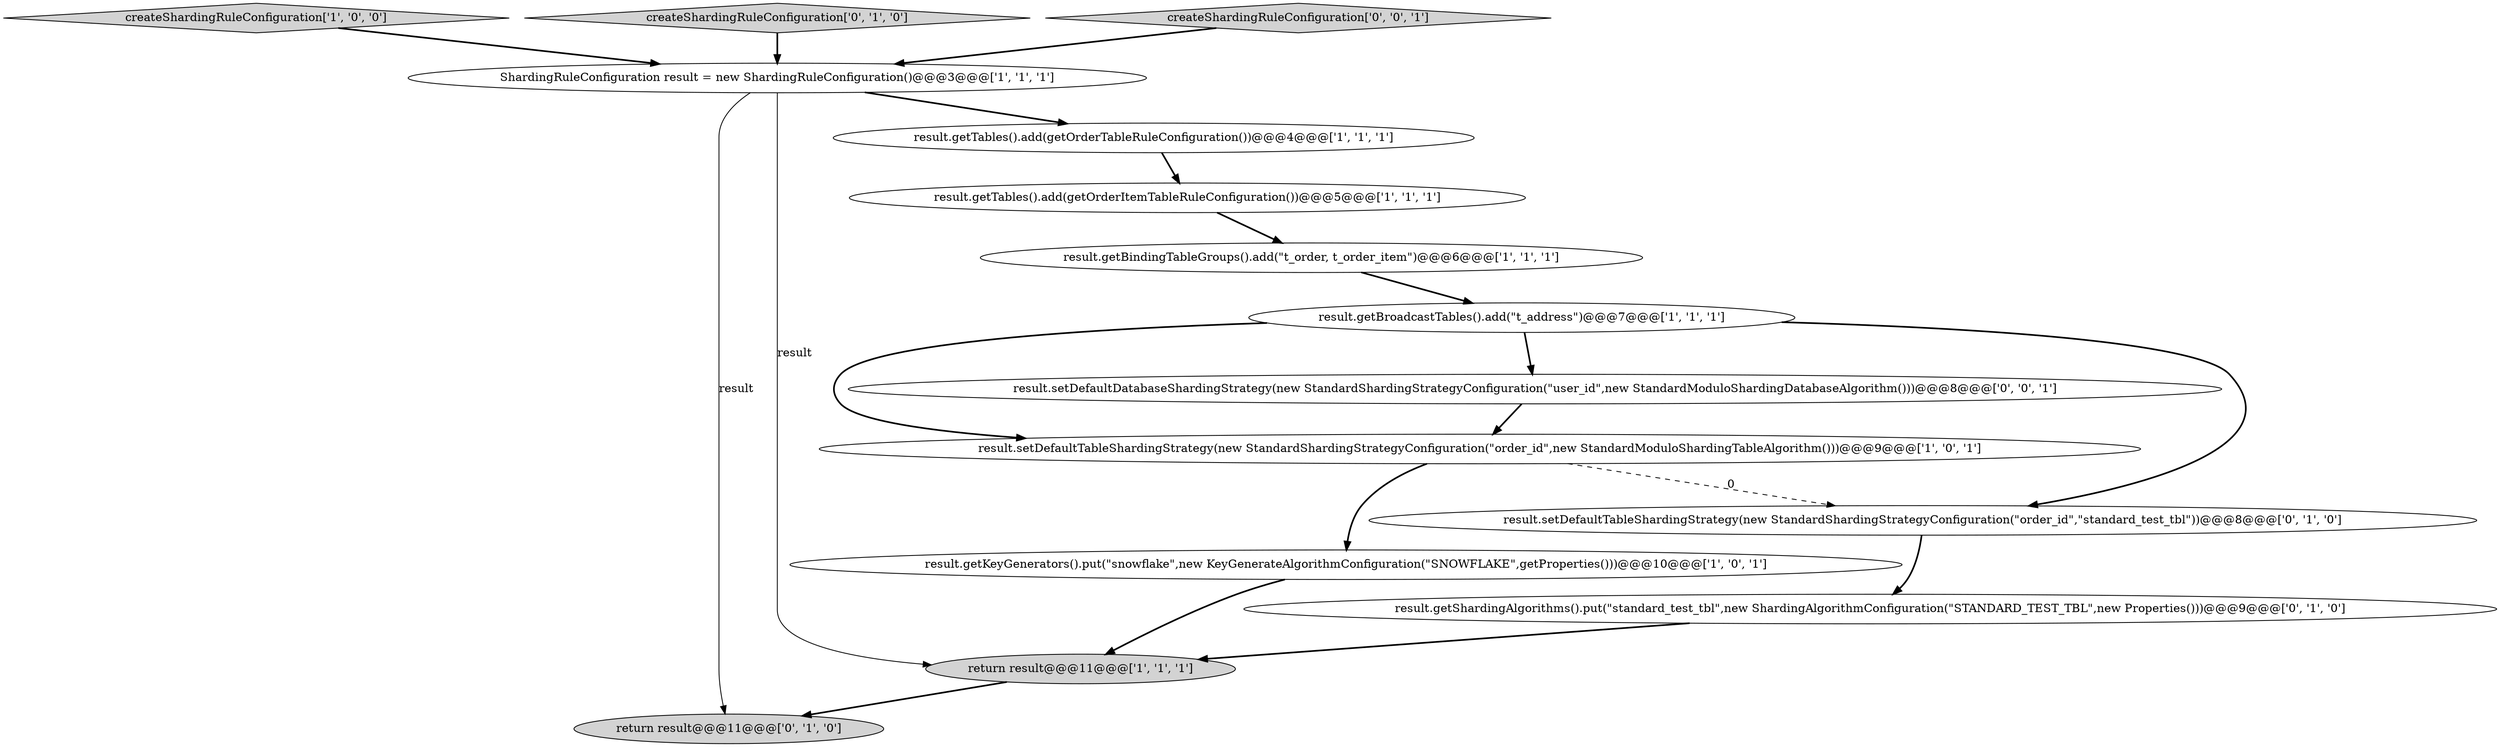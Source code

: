 digraph {
4 [style = filled, label = "result.getKeyGenerators().put(\"snowflake\",new KeyGenerateAlgorithmConfiguration(\"SNOWFLAKE\",getProperties()))@@@10@@@['1', '0', '1']", fillcolor = white, shape = ellipse image = "AAA0AAABBB1BBB"];
5 [style = filled, label = "createShardingRuleConfiguration['1', '0', '0']", fillcolor = lightgray, shape = diamond image = "AAA0AAABBB1BBB"];
7 [style = filled, label = "result.getBroadcastTables().add(\"t_address\")@@@7@@@['1', '1', '1']", fillcolor = white, shape = ellipse image = "AAA0AAABBB1BBB"];
14 [style = filled, label = "result.setDefaultDatabaseShardingStrategy(new StandardShardingStrategyConfiguration(\"user_id\",new StandardModuloShardingDatabaseAlgorithm()))@@@8@@@['0', '0', '1']", fillcolor = white, shape = ellipse image = "AAA0AAABBB3BBB"];
12 [style = filled, label = "result.getShardingAlgorithms().put(\"standard_test_tbl\",new ShardingAlgorithmConfiguration(\"STANDARD_TEST_TBL\",new Properties()))@@@9@@@['0', '1', '0']", fillcolor = white, shape = ellipse image = "AAA1AAABBB2BBB"];
3 [style = filled, label = "result.getTables().add(getOrderItemTableRuleConfiguration())@@@5@@@['1', '1', '1']", fillcolor = white, shape = ellipse image = "AAA0AAABBB1BBB"];
10 [style = filled, label = "return result@@@11@@@['0', '1', '0']", fillcolor = lightgray, shape = ellipse image = "AAA0AAABBB2BBB"];
1 [style = filled, label = "return result@@@11@@@['1', '1', '1']", fillcolor = lightgray, shape = ellipse image = "AAA0AAABBB1BBB"];
11 [style = filled, label = "result.setDefaultTableShardingStrategy(new StandardShardingStrategyConfiguration(\"order_id\",\"standard_test_tbl\"))@@@8@@@['0', '1', '0']", fillcolor = white, shape = ellipse image = "AAA1AAABBB2BBB"];
6 [style = filled, label = "result.setDefaultTableShardingStrategy(new StandardShardingStrategyConfiguration(\"order_id\",new StandardModuloShardingTableAlgorithm()))@@@9@@@['1', '0', '1']", fillcolor = white, shape = ellipse image = "AAA0AAABBB1BBB"];
9 [style = filled, label = "createShardingRuleConfiguration['0', '1', '0']", fillcolor = lightgray, shape = diamond image = "AAA0AAABBB2BBB"];
0 [style = filled, label = "result.getBindingTableGroups().add(\"t_order, t_order_item\")@@@6@@@['1', '1', '1']", fillcolor = white, shape = ellipse image = "AAA0AAABBB1BBB"];
8 [style = filled, label = "ShardingRuleConfiguration result = new ShardingRuleConfiguration()@@@3@@@['1', '1', '1']", fillcolor = white, shape = ellipse image = "AAA0AAABBB1BBB"];
13 [style = filled, label = "createShardingRuleConfiguration['0', '0', '1']", fillcolor = lightgray, shape = diamond image = "AAA0AAABBB3BBB"];
2 [style = filled, label = "result.getTables().add(getOrderTableRuleConfiguration())@@@4@@@['1', '1', '1']", fillcolor = white, shape = ellipse image = "AAA0AAABBB1BBB"];
7->6 [style = bold, label=""];
14->6 [style = bold, label=""];
8->2 [style = bold, label=""];
12->1 [style = bold, label=""];
13->8 [style = bold, label=""];
9->8 [style = bold, label=""];
8->1 [style = solid, label="result"];
8->10 [style = solid, label="result"];
5->8 [style = bold, label=""];
11->12 [style = bold, label=""];
1->10 [style = bold, label=""];
6->4 [style = bold, label=""];
6->11 [style = dashed, label="0"];
3->0 [style = bold, label=""];
7->11 [style = bold, label=""];
7->14 [style = bold, label=""];
4->1 [style = bold, label=""];
0->7 [style = bold, label=""];
2->3 [style = bold, label=""];
}
